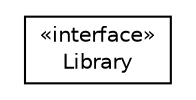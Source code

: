 #!/usr/local/bin/dot
#
# Class diagram 
# Generated by UMLGraph version 5.2 (http://www.umlgraph.org/)
#

digraph G {
	edge [fontname="Helvetica",fontsize=10,labelfontname="Helvetica",labelfontsize=10];
	node [fontname="Helvetica",fontsize=10,shape=plaintext];
	nodesep=0.25;
	ranksep=0.5;
	// it.unica.foresee.libraries.interfaces.Library
	c276 [label=<<table title="it.unica.foresee.libraries.interfaces.Library" border="0" cellborder="1" cellspacing="0" cellpadding="2" port="p" href="./Library.html">
		<tr><td><table border="0" cellspacing="0" cellpadding="1">
<tr><td align="center" balign="center"> &#171;interface&#187; </td></tr>
<tr><td align="center" balign="center"> Library </td></tr>
		</table></td></tr>
		</table>>, fontname="Helvetica", fontcolor="black", fontsize=10.0];
}

